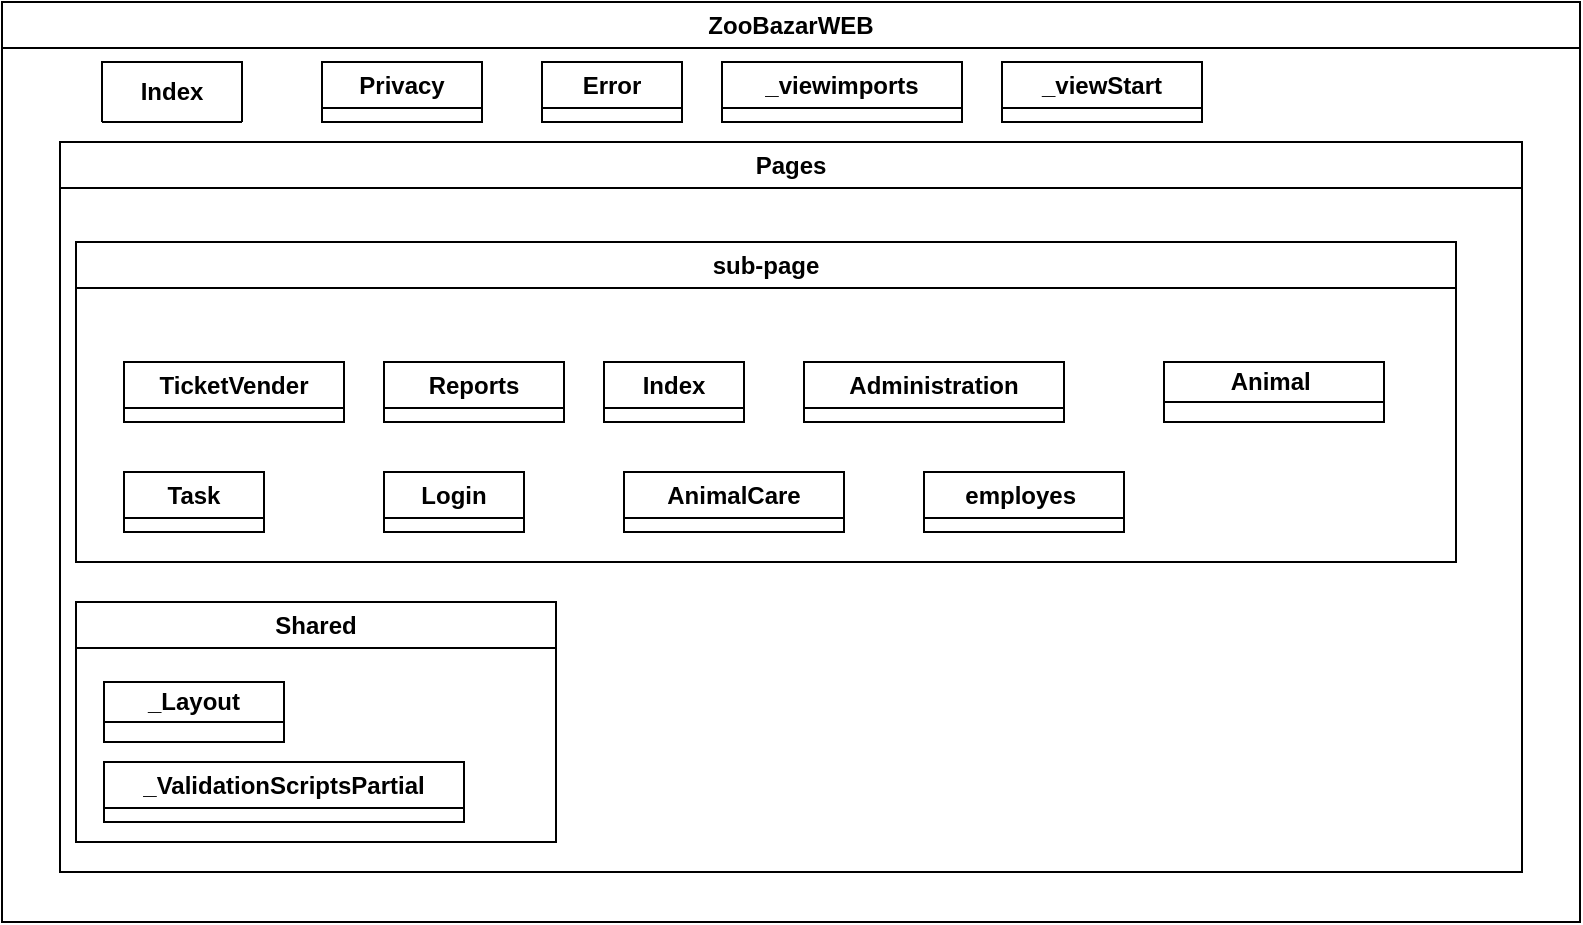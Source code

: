 <mxfile version="23.1.5" type="device">
  <diagram name="Pagina-1" id="MOK8r_7nT9AqC8RDor5M">
    <mxGraphModel dx="947" dy="1115" grid="1" gridSize="10" guides="1" tooltips="1" connect="1" arrows="1" fold="1" page="1" pageScale="1" pageWidth="827" pageHeight="1169" math="0" shadow="0">
      <root>
        <mxCell id="0" />
        <mxCell id="1" parent="0" />
        <mxCell id="tS9Md701B_uKSfISq-Sp-19" value="ZooBazarWEB" style="swimlane;whiteSpace=wrap;html=1;" vertex="1" parent="1">
          <mxGeometry x="10" y="30" width="789" height="460" as="geometry" />
        </mxCell>
        <mxCell id="tS9Md701B_uKSfISq-Sp-14" value="Index" style="swimlane;whiteSpace=wrap;html=1;startSize=30;" vertex="1" collapsed="1" parent="tS9Md701B_uKSfISq-Sp-19">
          <mxGeometry x="50" y="30" width="70" height="30" as="geometry">
            <mxRectangle x="560" y="160" width="200" height="200" as="alternateBounds" />
          </mxGeometry>
        </mxCell>
        <mxCell id="tS9Md701B_uKSfISq-Sp-15" value="Privacy" style="swimlane;whiteSpace=wrap;html=1;" vertex="1" collapsed="1" parent="tS9Md701B_uKSfISq-Sp-19">
          <mxGeometry x="160" y="30" width="80" height="30" as="geometry">
            <mxRectangle x="190" y="340" width="200" height="200" as="alternateBounds" />
          </mxGeometry>
        </mxCell>
        <mxCell id="tS9Md701B_uKSfISq-Sp-16" value="Error" style="swimlane;whiteSpace=wrap;html=1;" vertex="1" collapsed="1" parent="tS9Md701B_uKSfISq-Sp-19">
          <mxGeometry x="270" y="30" width="70" height="30" as="geometry">
            <mxRectangle x="300" y="340" width="200" height="200" as="alternateBounds" />
          </mxGeometry>
        </mxCell>
        <mxCell id="tS9Md701B_uKSfISq-Sp-17" value="_viewimports" style="swimlane;whiteSpace=wrap;html=1;" vertex="1" collapsed="1" parent="tS9Md701B_uKSfISq-Sp-19">
          <mxGeometry x="360" y="30" width="120" height="30" as="geometry">
            <mxRectangle x="390" y="340" width="200" height="200" as="alternateBounds" />
          </mxGeometry>
        </mxCell>
        <mxCell id="tS9Md701B_uKSfISq-Sp-18" value="_viewStart" style="swimlane;whiteSpace=wrap;html=1;" vertex="1" collapsed="1" parent="tS9Md701B_uKSfISq-Sp-19">
          <mxGeometry x="500" y="30" width="100" height="30" as="geometry">
            <mxRectangle x="530" y="340" width="200" height="200" as="alternateBounds" />
          </mxGeometry>
        </mxCell>
        <mxCell id="tS9Md701B_uKSfISq-Sp-23" value="Pages" style="swimlane;whiteSpace=wrap;html=1;" vertex="1" parent="tS9Md701B_uKSfISq-Sp-19">
          <mxGeometry x="29" y="70" width="731" height="365" as="geometry" />
        </mxCell>
        <mxCell id="tS9Md701B_uKSfISq-Sp-13" value="sub-page" style="swimlane;whiteSpace=wrap;html=1;" vertex="1" parent="tS9Md701B_uKSfISq-Sp-23">
          <mxGeometry x="8" y="50" width="690" height="160" as="geometry" />
        </mxCell>
        <mxCell id="tS9Md701B_uKSfISq-Sp-1" value="TicketVender" style="swimlane;whiteSpace=wrap;html=1;" vertex="1" collapsed="1" parent="tS9Md701B_uKSfISq-Sp-13">
          <mxGeometry x="24" y="60" width="110" height="30" as="geometry">
            <mxRectangle x="90" y="160" width="200" height="200" as="alternateBounds" />
          </mxGeometry>
        </mxCell>
        <mxCell id="tS9Md701B_uKSfISq-Sp-2" value="Task" style="swimlane;whiteSpace=wrap;html=1;" vertex="1" collapsed="1" parent="tS9Md701B_uKSfISq-Sp-13">
          <mxGeometry x="24" y="115" width="70" height="30" as="geometry">
            <mxRectangle x="90" y="385" width="200" height="200" as="alternateBounds" />
          </mxGeometry>
        </mxCell>
        <mxCell id="tS9Md701B_uKSfISq-Sp-3" value="Reports" style="swimlane;whiteSpace=wrap;html=1;" vertex="1" collapsed="1" parent="tS9Md701B_uKSfISq-Sp-13">
          <mxGeometry x="154" y="60" width="90" height="30" as="geometry">
            <mxRectangle x="330" y="160" width="200" height="200" as="alternateBounds" />
          </mxGeometry>
        </mxCell>
        <mxCell id="tS9Md701B_uKSfISq-Sp-4" value="Login" style="swimlane;whiteSpace=wrap;html=1;" vertex="1" collapsed="1" parent="tS9Md701B_uKSfISq-Sp-13">
          <mxGeometry x="154" y="115" width="70" height="30" as="geometry">
            <mxRectangle x="330" y="385" width="200" height="200" as="alternateBounds" />
          </mxGeometry>
        </mxCell>
        <mxCell id="tS9Md701B_uKSfISq-Sp-5" value="Index" style="swimlane;whiteSpace=wrap;html=1;" vertex="1" collapsed="1" parent="tS9Md701B_uKSfISq-Sp-13">
          <mxGeometry x="264" y="60" width="70" height="30" as="geometry">
            <mxRectangle x="560" y="160" width="200" height="200" as="alternateBounds" />
          </mxGeometry>
        </mxCell>
        <mxCell id="tS9Md701B_uKSfISq-Sp-6" value="AnimalCare" style="swimlane;whiteSpace=wrap;html=1;" vertex="1" collapsed="1" parent="tS9Md701B_uKSfISq-Sp-13">
          <mxGeometry x="274" y="115" width="110" height="30" as="geometry">
            <mxRectangle x="560" y="385" width="200" height="200" as="alternateBounds" />
          </mxGeometry>
        </mxCell>
        <mxCell id="tS9Md701B_uKSfISq-Sp-7" value="Administration" style="swimlane;whiteSpace=wrap;html=1;" vertex="1" collapsed="1" parent="tS9Md701B_uKSfISq-Sp-13">
          <mxGeometry x="364" y="60" width="130" height="30" as="geometry">
            <mxRectangle x="780" y="160" width="200" height="200" as="alternateBounds" />
          </mxGeometry>
        </mxCell>
        <mxCell id="tS9Md701B_uKSfISq-Sp-9" value="employes&amp;nbsp;" style="swimlane;whiteSpace=wrap;html=1;" vertex="1" collapsed="1" parent="tS9Md701B_uKSfISq-Sp-13">
          <mxGeometry x="424" y="115" width="100" height="30" as="geometry">
            <mxRectangle x="490" y="385" width="200" height="200" as="alternateBounds" />
          </mxGeometry>
        </mxCell>
        <mxCell id="tS9Md701B_uKSfISq-Sp-10" value="Animal&amp;nbsp;" style="swimlane;whiteSpace=wrap;html=1;startSize=20;" vertex="1" collapsed="1" parent="tS9Md701B_uKSfISq-Sp-13">
          <mxGeometry x="544" y="60" width="110" height="30" as="geometry">
            <mxRectangle x="380" y="110" width="200" height="150" as="alternateBounds" />
          </mxGeometry>
        </mxCell>
        <mxCell id="tS9Md701B_uKSfISq-Sp-20" value="Shared" style="swimlane;whiteSpace=wrap;html=1;" vertex="1" parent="tS9Md701B_uKSfISq-Sp-23">
          <mxGeometry x="8" y="230" width="240" height="120" as="geometry" />
        </mxCell>
        <mxCell id="tS9Md701B_uKSfISq-Sp-21" value="_Layout" style="swimlane;whiteSpace=wrap;html=1;startSize=20;" vertex="1" collapsed="1" parent="tS9Md701B_uKSfISq-Sp-20">
          <mxGeometry x="14" y="40" width="90" height="30" as="geometry">
            <mxRectangle x="100" y="590" width="190" height="95" as="alternateBounds" />
          </mxGeometry>
        </mxCell>
        <mxCell id="tS9Md701B_uKSfISq-Sp-22" value="_ValidationScriptsPartial" style="swimlane;whiteSpace=wrap;html=1;" vertex="1" collapsed="1" parent="tS9Md701B_uKSfISq-Sp-20">
          <mxGeometry x="14" y="80" width="180" height="30" as="geometry">
            <mxRectangle x="240" y="530" width="200" height="200" as="alternateBounds" />
          </mxGeometry>
        </mxCell>
      </root>
    </mxGraphModel>
  </diagram>
</mxfile>

